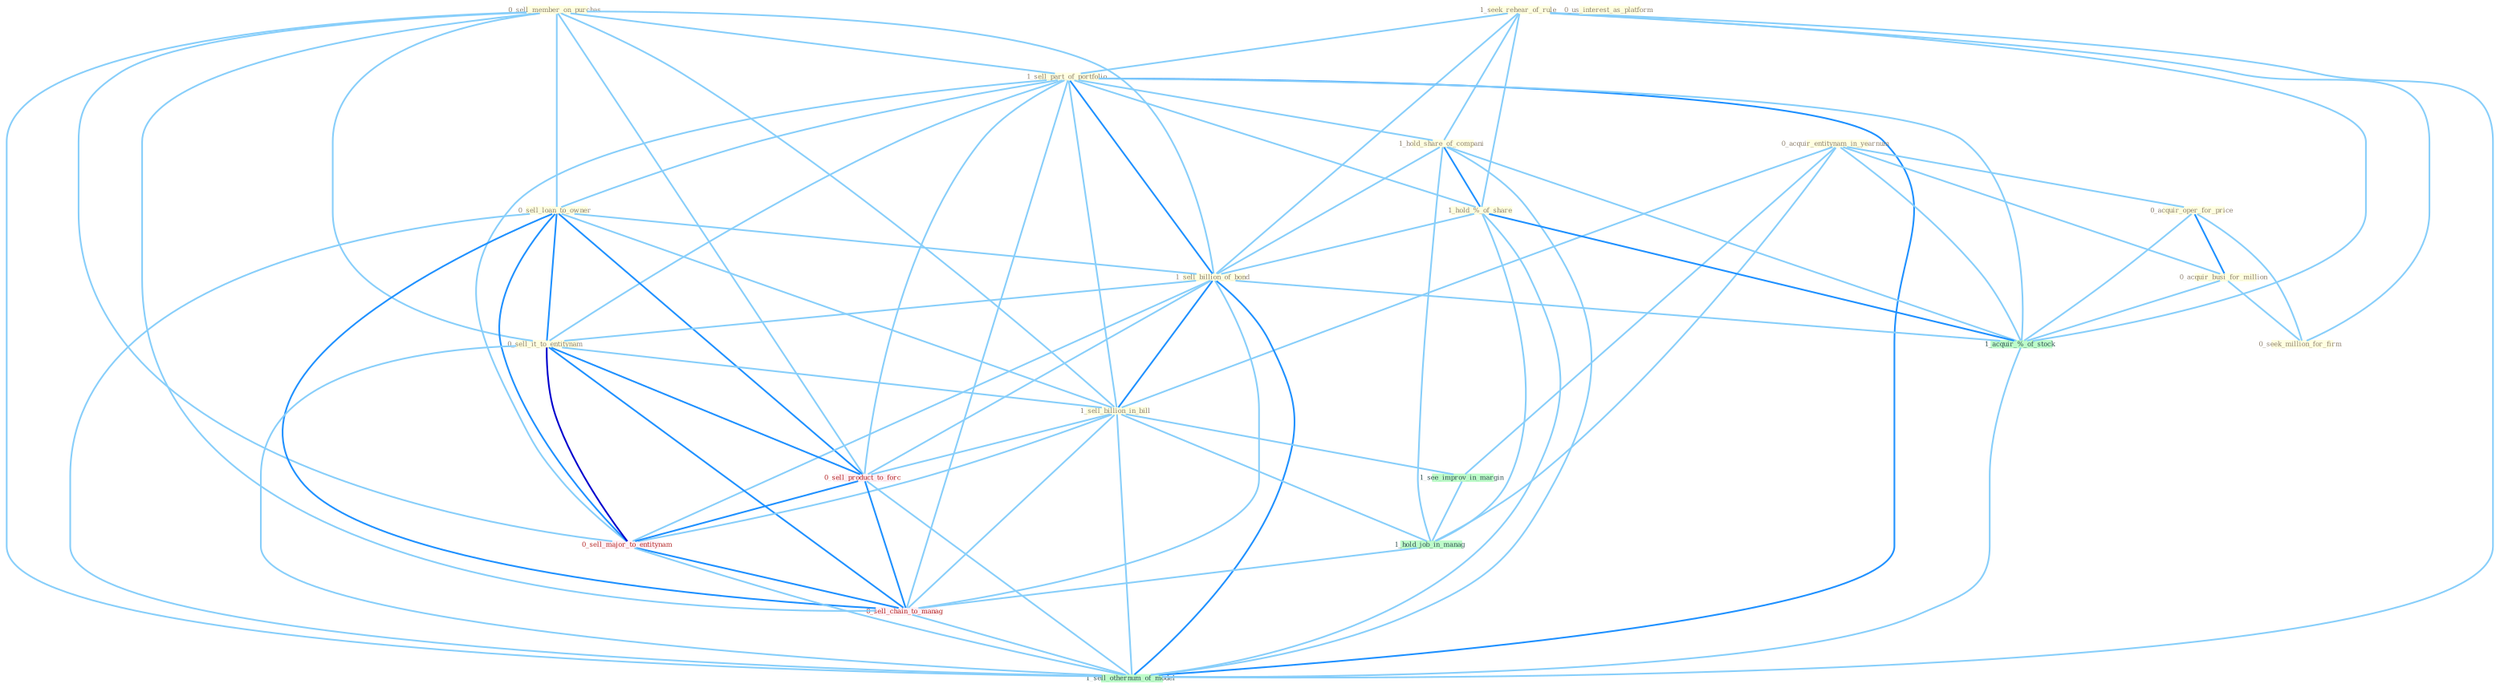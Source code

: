 Graph G{ 
    node
    [shape=polygon,style=filled,width=.5,height=.06,color="#BDFCC9",fixedsize=true,fontsize=4,
    fontcolor="#2f4f4f"];
    {node
    [color="#ffffe0", fontcolor="#8b7d6b"] "0_sell_member_on_purchas " "1_seek_rehear_of_rule " "1_sell_part_of_portfolio " "0_acquir_entitynam_in_yearnum " "1_hold_share_of_compani " "1_hold_%_of_share " "0_acquir_oper_for_price " "0_us_interest_as_platform " "0_sell_loan_to_owner " "0_acquir_busi_for_million " "1_sell_billion_of_bond " "0_seek_million_for_firm " "0_sell_it_to_entitynam " "1_sell_billion_in_bill "}
{node [color="#fff0f5", fontcolor="#b22222"] "0_sell_product_to_forc " "0_sell_major_to_entitynam " "0_sell_chain_to_manag "}
edge [color="#B0E2FF"];

	"0_sell_member_on_purchas " -- "1_sell_part_of_portfolio " [w="1", color="#87cefa" ];
	"0_sell_member_on_purchas " -- "0_sell_loan_to_owner " [w="1", color="#87cefa" ];
	"0_sell_member_on_purchas " -- "1_sell_billion_of_bond " [w="1", color="#87cefa" ];
	"0_sell_member_on_purchas " -- "0_sell_it_to_entitynam " [w="1", color="#87cefa" ];
	"0_sell_member_on_purchas " -- "1_sell_billion_in_bill " [w="1", color="#87cefa" ];
	"0_sell_member_on_purchas " -- "0_sell_product_to_forc " [w="1", color="#87cefa" ];
	"0_sell_member_on_purchas " -- "0_sell_major_to_entitynam " [w="1", color="#87cefa" ];
	"0_sell_member_on_purchas " -- "0_sell_chain_to_manag " [w="1", color="#87cefa" ];
	"0_sell_member_on_purchas " -- "1_sell_othernum_of_model " [w="1", color="#87cefa" ];
	"1_seek_rehear_of_rule " -- "1_sell_part_of_portfolio " [w="1", color="#87cefa" ];
	"1_seek_rehear_of_rule " -- "1_hold_share_of_compani " [w="1", color="#87cefa" ];
	"1_seek_rehear_of_rule " -- "1_hold_%_of_share " [w="1", color="#87cefa" ];
	"1_seek_rehear_of_rule " -- "1_sell_billion_of_bond " [w="1", color="#87cefa" ];
	"1_seek_rehear_of_rule " -- "0_seek_million_for_firm " [w="1", color="#87cefa" ];
	"1_seek_rehear_of_rule " -- "1_acquir_%_of_stock " [w="1", color="#87cefa" ];
	"1_seek_rehear_of_rule " -- "1_sell_othernum_of_model " [w="1", color="#87cefa" ];
	"1_sell_part_of_portfolio " -- "1_hold_share_of_compani " [w="1", color="#87cefa" ];
	"1_sell_part_of_portfolio " -- "1_hold_%_of_share " [w="1", color="#87cefa" ];
	"1_sell_part_of_portfolio " -- "0_sell_loan_to_owner " [w="1", color="#87cefa" ];
	"1_sell_part_of_portfolio " -- "1_sell_billion_of_bond " [w="2", color="#1e90ff" , len=0.8];
	"1_sell_part_of_portfolio " -- "0_sell_it_to_entitynam " [w="1", color="#87cefa" ];
	"1_sell_part_of_portfolio " -- "1_sell_billion_in_bill " [w="1", color="#87cefa" ];
	"1_sell_part_of_portfolio " -- "1_acquir_%_of_stock " [w="1", color="#87cefa" ];
	"1_sell_part_of_portfolio " -- "0_sell_product_to_forc " [w="1", color="#87cefa" ];
	"1_sell_part_of_portfolio " -- "0_sell_major_to_entitynam " [w="1", color="#87cefa" ];
	"1_sell_part_of_portfolio " -- "0_sell_chain_to_manag " [w="1", color="#87cefa" ];
	"1_sell_part_of_portfolio " -- "1_sell_othernum_of_model " [w="2", color="#1e90ff" , len=0.8];
	"0_acquir_entitynam_in_yearnum " -- "0_acquir_oper_for_price " [w="1", color="#87cefa" ];
	"0_acquir_entitynam_in_yearnum " -- "0_acquir_busi_for_million " [w="1", color="#87cefa" ];
	"0_acquir_entitynam_in_yearnum " -- "1_sell_billion_in_bill " [w="1", color="#87cefa" ];
	"0_acquir_entitynam_in_yearnum " -- "1_see_improv_in_margin " [w="1", color="#87cefa" ];
	"0_acquir_entitynam_in_yearnum " -- "1_acquir_%_of_stock " [w="1", color="#87cefa" ];
	"0_acquir_entitynam_in_yearnum " -- "1_hold_job_in_manag " [w="1", color="#87cefa" ];
	"1_hold_share_of_compani " -- "1_hold_%_of_share " [w="2", color="#1e90ff" , len=0.8];
	"1_hold_share_of_compani " -- "1_sell_billion_of_bond " [w="1", color="#87cefa" ];
	"1_hold_share_of_compani " -- "1_acquir_%_of_stock " [w="1", color="#87cefa" ];
	"1_hold_share_of_compani " -- "1_hold_job_in_manag " [w="1", color="#87cefa" ];
	"1_hold_share_of_compani " -- "1_sell_othernum_of_model " [w="1", color="#87cefa" ];
	"1_hold_%_of_share " -- "1_sell_billion_of_bond " [w="1", color="#87cefa" ];
	"1_hold_%_of_share " -- "1_acquir_%_of_stock " [w="2", color="#1e90ff" , len=0.8];
	"1_hold_%_of_share " -- "1_hold_job_in_manag " [w="1", color="#87cefa" ];
	"1_hold_%_of_share " -- "1_sell_othernum_of_model " [w="1", color="#87cefa" ];
	"0_acquir_oper_for_price " -- "0_acquir_busi_for_million " [w="2", color="#1e90ff" , len=0.8];
	"0_acquir_oper_for_price " -- "0_seek_million_for_firm " [w="1", color="#87cefa" ];
	"0_acquir_oper_for_price " -- "1_acquir_%_of_stock " [w="1", color="#87cefa" ];
	"0_sell_loan_to_owner " -- "1_sell_billion_of_bond " [w="1", color="#87cefa" ];
	"0_sell_loan_to_owner " -- "0_sell_it_to_entitynam " [w="2", color="#1e90ff" , len=0.8];
	"0_sell_loan_to_owner " -- "1_sell_billion_in_bill " [w="1", color="#87cefa" ];
	"0_sell_loan_to_owner " -- "0_sell_product_to_forc " [w="2", color="#1e90ff" , len=0.8];
	"0_sell_loan_to_owner " -- "0_sell_major_to_entitynam " [w="2", color="#1e90ff" , len=0.8];
	"0_sell_loan_to_owner " -- "0_sell_chain_to_manag " [w="2", color="#1e90ff" , len=0.8];
	"0_sell_loan_to_owner " -- "1_sell_othernum_of_model " [w="1", color="#87cefa" ];
	"0_acquir_busi_for_million " -- "0_seek_million_for_firm " [w="1", color="#87cefa" ];
	"0_acquir_busi_for_million " -- "1_acquir_%_of_stock " [w="1", color="#87cefa" ];
	"1_sell_billion_of_bond " -- "0_sell_it_to_entitynam " [w="1", color="#87cefa" ];
	"1_sell_billion_of_bond " -- "1_sell_billion_in_bill " [w="2", color="#1e90ff" , len=0.8];
	"1_sell_billion_of_bond " -- "1_acquir_%_of_stock " [w="1", color="#87cefa" ];
	"1_sell_billion_of_bond " -- "0_sell_product_to_forc " [w="1", color="#87cefa" ];
	"1_sell_billion_of_bond " -- "0_sell_major_to_entitynam " [w="1", color="#87cefa" ];
	"1_sell_billion_of_bond " -- "0_sell_chain_to_manag " [w="1", color="#87cefa" ];
	"1_sell_billion_of_bond " -- "1_sell_othernum_of_model " [w="2", color="#1e90ff" , len=0.8];
	"0_sell_it_to_entitynam " -- "1_sell_billion_in_bill " [w="1", color="#87cefa" ];
	"0_sell_it_to_entitynam " -- "0_sell_product_to_forc " [w="2", color="#1e90ff" , len=0.8];
	"0_sell_it_to_entitynam " -- "0_sell_major_to_entitynam " [w="3", color="#0000cd" , len=0.6];
	"0_sell_it_to_entitynam " -- "0_sell_chain_to_manag " [w="2", color="#1e90ff" , len=0.8];
	"0_sell_it_to_entitynam " -- "1_sell_othernum_of_model " [w="1", color="#87cefa" ];
	"1_sell_billion_in_bill " -- "1_see_improv_in_margin " [w="1", color="#87cefa" ];
	"1_sell_billion_in_bill " -- "1_hold_job_in_manag " [w="1", color="#87cefa" ];
	"1_sell_billion_in_bill " -- "0_sell_product_to_forc " [w="1", color="#87cefa" ];
	"1_sell_billion_in_bill " -- "0_sell_major_to_entitynam " [w="1", color="#87cefa" ];
	"1_sell_billion_in_bill " -- "0_sell_chain_to_manag " [w="1", color="#87cefa" ];
	"1_sell_billion_in_bill " -- "1_sell_othernum_of_model " [w="1", color="#87cefa" ];
	"1_see_improv_in_margin " -- "1_hold_job_in_manag " [w="1", color="#87cefa" ];
	"1_acquir_%_of_stock " -- "1_sell_othernum_of_model " [w="1", color="#87cefa" ];
	"1_hold_job_in_manag " -- "0_sell_chain_to_manag " [w="1", color="#87cefa" ];
	"0_sell_product_to_forc " -- "0_sell_major_to_entitynam " [w="2", color="#1e90ff" , len=0.8];
	"0_sell_product_to_forc " -- "0_sell_chain_to_manag " [w="2", color="#1e90ff" , len=0.8];
	"0_sell_product_to_forc " -- "1_sell_othernum_of_model " [w="1", color="#87cefa" ];
	"0_sell_major_to_entitynam " -- "0_sell_chain_to_manag " [w="2", color="#1e90ff" , len=0.8];
	"0_sell_major_to_entitynam " -- "1_sell_othernum_of_model " [w="1", color="#87cefa" ];
	"0_sell_chain_to_manag " -- "1_sell_othernum_of_model " [w="1", color="#87cefa" ];
}